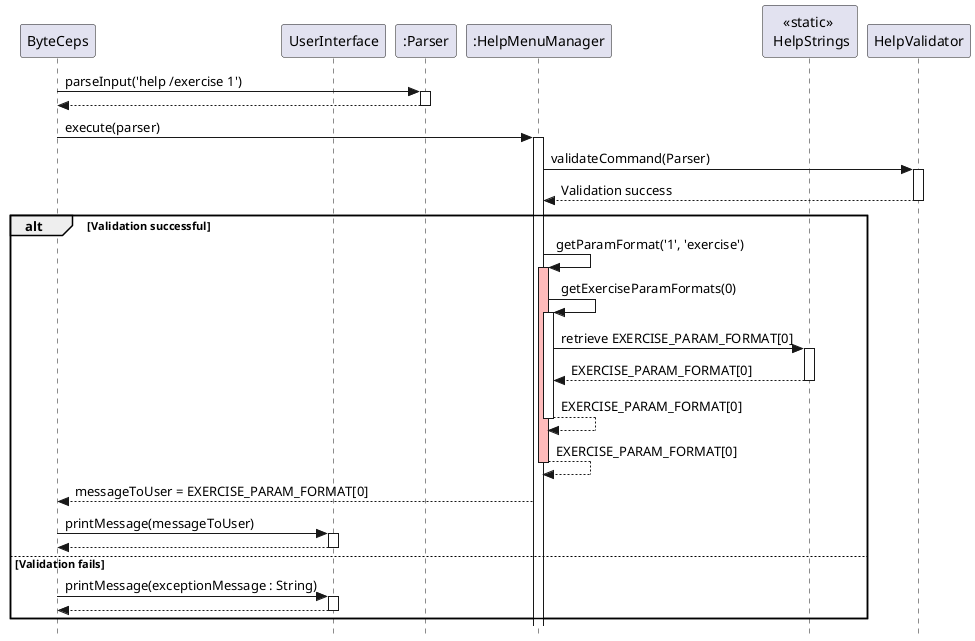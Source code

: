 @startuml SequenceDiagram
skinparam classAttributeIconSize 0
skinparam style strictuml
participant ByteCeps as User
participant UserInterface
participant ":Parser" as Parser
participant ":HelpMenuManager" as HelpMenuManager
participant HelpStrings as "<<static>> \n HelpStrings"
participant HelpValidator as Validator


User -> Parser : parseInput('help /exercise 1')
activate Parser
User <-- Parser
deactivate Parser

User -> HelpMenuManager : execute(parser)
activate HelpMenuManager

HelpMenuManager -> Validator : validateCommand(Parser)
activate Validator
Validator --> HelpMenuManager : Validation success
deactivate Validator

alt Validation successful
    HelpMenuManager -> HelpMenuManager : getParamFormat('1', 'exercise')
    activate HelpMenuManager #FFBBBB

    HelpMenuManager -> HelpMenuManager : getExerciseParamFormats(0)
    activate HelpMenuManager
    HelpMenuManager -> HelpStrings : retrieve EXERCISE_PARAM_FORMAT[0]
    activate HelpStrings
    HelpMenuManager <-- HelpStrings : EXERCISE_PARAM_FORMAT[0]
    deactivate HelpStrings
    HelpMenuManager --> HelpMenuManager: EXERCISE_PARAM_FORMAT[0]
    deactivate HelpMenuManager
    HelpMenuManager --> HelpMenuManager : EXERCISE_PARAM_FORMAT[0]
    deactivate HelpMenuManager #FFBBBB

    User <-- HelpMenuManager : messageToUser = EXERCISE_PARAM_FORMAT[0]
    User -> UserInterface: printMessage(messageToUser)
    activate UserInterface
    UserInterface --> User:
    deactivate UserInterface


else Validation fails
    User -> UserInterface: printMessage(exceptionMessage : String)
    activate UserInterface
    UserInterface --> User:
    deactivate UserInterface
end

@enduml